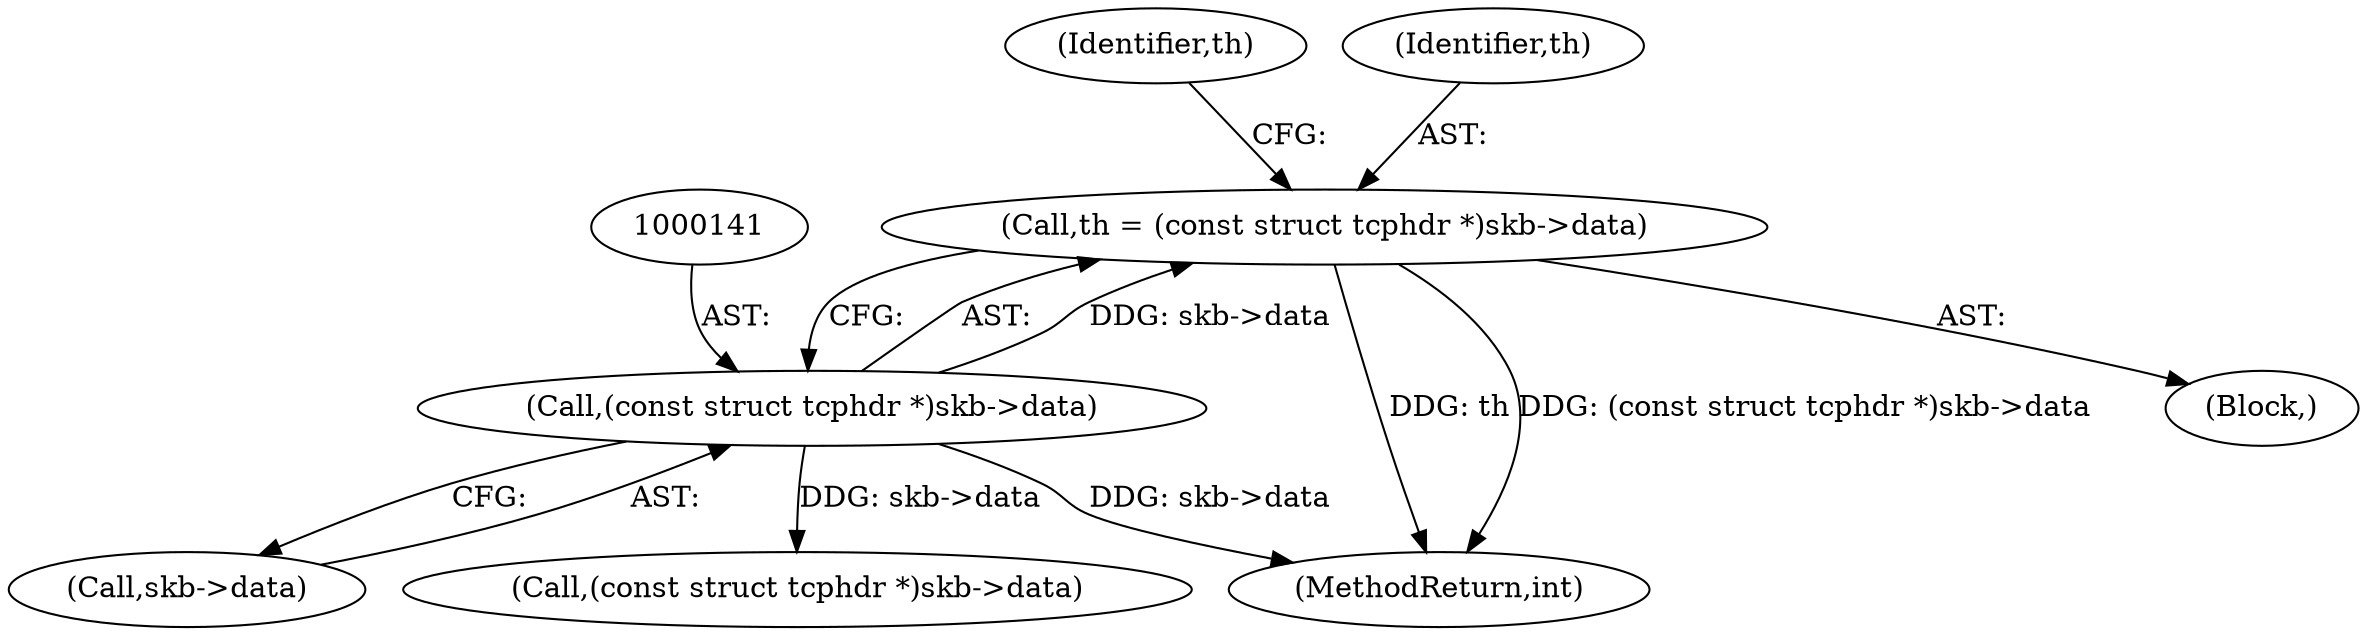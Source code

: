 digraph "0_linux_ac6e780070e30e4c35bd395acfe9191e6268bdd3@pointer" {
"1000138" [label="(Call,th = (const struct tcphdr *)skb->data)"];
"1000140" [label="(Call,(const struct tcphdr *)skb->data)"];
"1000609" [label="(MethodReturn,int)"];
"1000142" [label="(Call,skb->data)"];
"1000138" [label="(Call,th = (const struct tcphdr *)skb->data)"];
"1000174" [label="(Call,(const struct tcphdr *)skb->data)"];
"1000149" [label="(Identifier,th)"];
"1000139" [label="(Identifier,th)"];
"1000108" [label="(Block,)"];
"1000140" [label="(Call,(const struct tcphdr *)skb->data)"];
"1000138" -> "1000108"  [label="AST: "];
"1000138" -> "1000140"  [label="CFG: "];
"1000139" -> "1000138"  [label="AST: "];
"1000140" -> "1000138"  [label="AST: "];
"1000149" -> "1000138"  [label="CFG: "];
"1000138" -> "1000609"  [label="DDG: th"];
"1000138" -> "1000609"  [label="DDG: (const struct tcphdr *)skb->data"];
"1000140" -> "1000138"  [label="DDG: skb->data"];
"1000140" -> "1000142"  [label="CFG: "];
"1000141" -> "1000140"  [label="AST: "];
"1000142" -> "1000140"  [label="AST: "];
"1000140" -> "1000609"  [label="DDG: skb->data"];
"1000140" -> "1000174"  [label="DDG: skb->data"];
}
